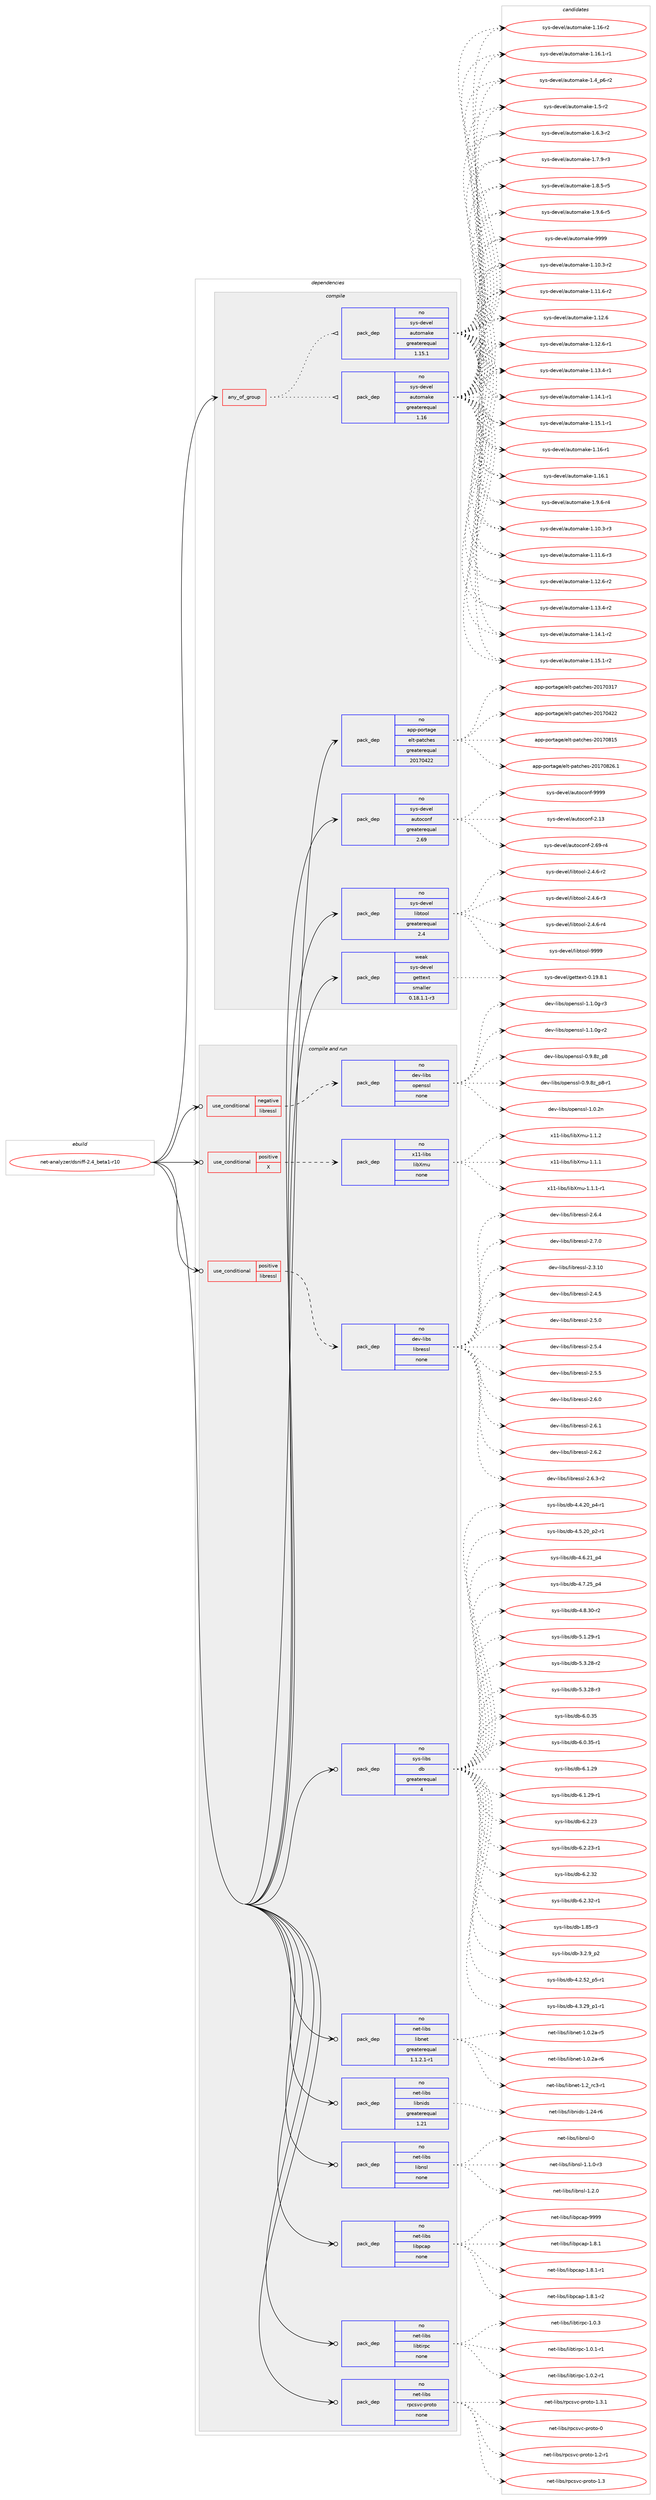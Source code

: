digraph prolog {

# *************
# Graph options
# *************

newrank=true;
concentrate=true;
compound=true;
graph [rankdir=LR,fontname=Helvetica,fontsize=10,ranksep=1.5];#, ranksep=2.5, nodesep=0.2];
edge  [arrowhead=vee];
node  [fontname=Helvetica,fontsize=10];

# **********
# The ebuild
# **********

subgraph cluster_leftcol {
color=gray;
rank=same;
label=<<i>ebuild</i>>;
id [label="net-analyzer/dsniff-2.4_beta1-r10", color=red, width=4, href="../net-analyzer/dsniff-2.4_beta1-r10.svg"];
}

# ****************
# The dependencies
# ****************

subgraph cluster_midcol {
color=gray;
label=<<i>dependencies</i>>;
subgraph cluster_compile {
fillcolor="#eeeeee";
style=filled;
label=<<i>compile</i>>;
subgraph any1 {
dependency5 [label=<<TABLE BORDER="0" CELLBORDER="1" CELLSPACING="0" CELLPADDING="4"><TR><TD CELLPADDING="10">any_of_group</TD></TR></TABLE>>, shape=none, color=red];subgraph pack4 {
dependency6 [label=<<TABLE BORDER="0" CELLBORDER="1" CELLSPACING="0" CELLPADDING="4" WIDTH="220"><TR><TD ROWSPAN="6" CELLPADDING="30">pack_dep</TD></TR><TR><TD WIDTH="110">no</TD></TR><TR><TD>sys-devel</TD></TR><TR><TD>automake</TD></TR><TR><TD>greaterequal</TD></TR><TR><TD>1.16</TD></TR></TABLE>>, shape=none, color=blue];
}
dependency5:e -> dependency6:w [weight=20,style="dotted",arrowhead="oinv"];
subgraph pack5 {
dependency7 [label=<<TABLE BORDER="0" CELLBORDER="1" CELLSPACING="0" CELLPADDING="4" WIDTH="220"><TR><TD ROWSPAN="6" CELLPADDING="30">pack_dep</TD></TR><TR><TD WIDTH="110">no</TD></TR><TR><TD>sys-devel</TD></TR><TR><TD>automake</TD></TR><TR><TD>greaterequal</TD></TR><TR><TD>1.15.1</TD></TR></TABLE>>, shape=none, color=blue];
}
dependency5:e -> dependency7:w [weight=20,style="dotted",arrowhead="oinv"];
}
id:e -> dependency5:w [weight=20,style="solid",arrowhead="vee"];
subgraph pack6 {
dependency8 [label=<<TABLE BORDER="0" CELLBORDER="1" CELLSPACING="0" CELLPADDING="4" WIDTH="220"><TR><TD ROWSPAN="6" CELLPADDING="30">pack_dep</TD></TR><TR><TD WIDTH="110">no</TD></TR><TR><TD>app-portage</TD></TR><TR><TD>elt-patches</TD></TR><TR><TD>greaterequal</TD></TR><TR><TD>20170422</TD></TR></TABLE>>, shape=none, color=blue];
}
id:e -> dependency8:w [weight=20,style="solid",arrowhead="vee"];
subgraph pack7 {
dependency9 [label=<<TABLE BORDER="0" CELLBORDER="1" CELLSPACING="0" CELLPADDING="4" WIDTH="220"><TR><TD ROWSPAN="6" CELLPADDING="30">pack_dep</TD></TR><TR><TD WIDTH="110">no</TD></TR><TR><TD>sys-devel</TD></TR><TR><TD>autoconf</TD></TR><TR><TD>greaterequal</TD></TR><TR><TD>2.69</TD></TR></TABLE>>, shape=none, color=blue];
}
id:e -> dependency9:w [weight=20,style="solid",arrowhead="vee"];
subgraph pack8 {
dependency10 [label=<<TABLE BORDER="0" CELLBORDER="1" CELLSPACING="0" CELLPADDING="4" WIDTH="220"><TR><TD ROWSPAN="6" CELLPADDING="30">pack_dep</TD></TR><TR><TD WIDTH="110">no</TD></TR><TR><TD>sys-devel</TD></TR><TR><TD>libtool</TD></TR><TR><TD>greaterequal</TD></TR><TR><TD>2.4</TD></TR></TABLE>>, shape=none, color=blue];
}
id:e -> dependency10:w [weight=20,style="solid",arrowhead="vee"];
subgraph pack9 {
dependency11 [label=<<TABLE BORDER="0" CELLBORDER="1" CELLSPACING="0" CELLPADDING="4" WIDTH="220"><TR><TD ROWSPAN="6" CELLPADDING="30">pack_dep</TD></TR><TR><TD WIDTH="110">weak</TD></TR><TR><TD>sys-devel</TD></TR><TR><TD>gettext</TD></TR><TR><TD>smaller</TD></TR><TR><TD>0.18.1.1-r3</TD></TR></TABLE>>, shape=none, color=blue];
}
id:e -> dependency11:w [weight=20,style="solid",arrowhead="vee"];
}
subgraph cluster_compileandrun {
fillcolor="#eeeeee";
style=filled;
label=<<i>compile and run</i>>;
subgraph cond2 {
dependency12 [label=<<TABLE BORDER="0" CELLBORDER="1" CELLSPACING="0" CELLPADDING="4"><TR><TD ROWSPAN="3" CELLPADDING="10">use_conditional</TD></TR><TR><TD>negative</TD></TR><TR><TD>libressl</TD></TR></TABLE>>, shape=none, color=red];
subgraph pack10 {
dependency13 [label=<<TABLE BORDER="0" CELLBORDER="1" CELLSPACING="0" CELLPADDING="4" WIDTH="220"><TR><TD ROWSPAN="6" CELLPADDING="30">pack_dep</TD></TR><TR><TD WIDTH="110">no</TD></TR><TR><TD>dev-libs</TD></TR><TR><TD>openssl</TD></TR><TR><TD>none</TD></TR><TR><TD></TD></TR></TABLE>>, shape=none, color=blue];
}
dependency12:e -> dependency13:w [weight=20,style="dashed",arrowhead="vee"];
}
id:e -> dependency12:w [weight=20,style="solid",arrowhead="odotvee"];
subgraph cond3 {
dependency14 [label=<<TABLE BORDER="0" CELLBORDER="1" CELLSPACING="0" CELLPADDING="4"><TR><TD ROWSPAN="3" CELLPADDING="10">use_conditional</TD></TR><TR><TD>positive</TD></TR><TR><TD>X</TD></TR></TABLE>>, shape=none, color=red];
subgraph pack11 {
dependency15 [label=<<TABLE BORDER="0" CELLBORDER="1" CELLSPACING="0" CELLPADDING="4" WIDTH="220"><TR><TD ROWSPAN="6" CELLPADDING="30">pack_dep</TD></TR><TR><TD WIDTH="110">no</TD></TR><TR><TD>x11-libs</TD></TR><TR><TD>libXmu</TD></TR><TR><TD>none</TD></TR><TR><TD></TD></TR></TABLE>>, shape=none, color=blue];
}
dependency14:e -> dependency15:w [weight=20,style="dashed",arrowhead="vee"];
}
id:e -> dependency14:w [weight=20,style="solid",arrowhead="odotvee"];
subgraph cond4 {
dependency16 [label=<<TABLE BORDER="0" CELLBORDER="1" CELLSPACING="0" CELLPADDING="4"><TR><TD ROWSPAN="3" CELLPADDING="10">use_conditional</TD></TR><TR><TD>positive</TD></TR><TR><TD>libressl</TD></TR></TABLE>>, shape=none, color=red];
subgraph pack12 {
dependency17 [label=<<TABLE BORDER="0" CELLBORDER="1" CELLSPACING="0" CELLPADDING="4" WIDTH="220"><TR><TD ROWSPAN="6" CELLPADDING="30">pack_dep</TD></TR><TR><TD WIDTH="110">no</TD></TR><TR><TD>dev-libs</TD></TR><TR><TD>libressl</TD></TR><TR><TD>none</TD></TR><TR><TD></TD></TR></TABLE>>, shape=none, color=blue];
}
dependency16:e -> dependency17:w [weight=20,style="dashed",arrowhead="vee"];
}
id:e -> dependency16:w [weight=20,style="solid",arrowhead="odotvee"];
subgraph pack13 {
dependency18 [label=<<TABLE BORDER="0" CELLBORDER="1" CELLSPACING="0" CELLPADDING="4" WIDTH="220"><TR><TD ROWSPAN="6" CELLPADDING="30">pack_dep</TD></TR><TR><TD WIDTH="110">no</TD></TR><TR><TD>net-libs</TD></TR><TR><TD>libnet</TD></TR><TR><TD>greaterequal</TD></TR><TR><TD>1.1.2.1-r1</TD></TR></TABLE>>, shape=none, color=blue];
}
id:e -> dependency18:w [weight=20,style="solid",arrowhead="odotvee"];
subgraph pack14 {
dependency19 [label=<<TABLE BORDER="0" CELLBORDER="1" CELLSPACING="0" CELLPADDING="4" WIDTH="220"><TR><TD ROWSPAN="6" CELLPADDING="30">pack_dep</TD></TR><TR><TD WIDTH="110">no</TD></TR><TR><TD>net-libs</TD></TR><TR><TD>libnids</TD></TR><TR><TD>greaterequal</TD></TR><TR><TD>1.21</TD></TR></TABLE>>, shape=none, color=blue];
}
id:e -> dependency19:w [weight=20,style="solid",arrowhead="odotvee"];
subgraph pack15 {
dependency20 [label=<<TABLE BORDER="0" CELLBORDER="1" CELLSPACING="0" CELLPADDING="4" WIDTH="220"><TR><TD ROWSPAN="6" CELLPADDING="30">pack_dep</TD></TR><TR><TD WIDTH="110">no</TD></TR><TR><TD>net-libs</TD></TR><TR><TD>libnsl</TD></TR><TR><TD>none</TD></TR><TR><TD></TD></TR></TABLE>>, shape=none, color=blue];
}
id:e -> dependency20:w [weight=20,style="solid",arrowhead="odotvee"];
subgraph pack16 {
dependency21 [label=<<TABLE BORDER="0" CELLBORDER="1" CELLSPACING="0" CELLPADDING="4" WIDTH="220"><TR><TD ROWSPAN="6" CELLPADDING="30">pack_dep</TD></TR><TR><TD WIDTH="110">no</TD></TR><TR><TD>net-libs</TD></TR><TR><TD>libpcap</TD></TR><TR><TD>none</TD></TR><TR><TD></TD></TR></TABLE>>, shape=none, color=blue];
}
id:e -> dependency21:w [weight=20,style="solid",arrowhead="odotvee"];
subgraph pack17 {
dependency22 [label=<<TABLE BORDER="0" CELLBORDER="1" CELLSPACING="0" CELLPADDING="4" WIDTH="220"><TR><TD ROWSPAN="6" CELLPADDING="30">pack_dep</TD></TR><TR><TD WIDTH="110">no</TD></TR><TR><TD>net-libs</TD></TR><TR><TD>libtirpc</TD></TR><TR><TD>none</TD></TR><TR><TD></TD></TR></TABLE>>, shape=none, color=blue];
}
id:e -> dependency22:w [weight=20,style="solid",arrowhead="odotvee"];
subgraph pack18 {
dependency23 [label=<<TABLE BORDER="0" CELLBORDER="1" CELLSPACING="0" CELLPADDING="4" WIDTH="220"><TR><TD ROWSPAN="6" CELLPADDING="30">pack_dep</TD></TR><TR><TD WIDTH="110">no</TD></TR><TR><TD>net-libs</TD></TR><TR><TD>rpcsvc-proto</TD></TR><TR><TD>none</TD></TR><TR><TD></TD></TR></TABLE>>, shape=none, color=blue];
}
id:e -> dependency23:w [weight=20,style="solid",arrowhead="odotvee"];
subgraph pack19 {
dependency24 [label=<<TABLE BORDER="0" CELLBORDER="1" CELLSPACING="0" CELLPADDING="4" WIDTH="220"><TR><TD ROWSPAN="6" CELLPADDING="30">pack_dep</TD></TR><TR><TD WIDTH="110">no</TD></TR><TR><TD>sys-libs</TD></TR><TR><TD>db</TD></TR><TR><TD>greaterequal</TD></TR><TR><TD>4</TD></TR></TABLE>>, shape=none, color=blue];
}
id:e -> dependency24:w [weight=20,style="solid",arrowhead="odotvee"];
}
subgraph cluster_run {
fillcolor="#eeeeee";
style=filled;
label=<<i>run</i>>;
}
}

# **************
# The candidates
# **************

subgraph cluster_choices {
rank=same;
color=gray;
label=<<i>candidates</i>>;

subgraph choice4 {
color=black;
nodesep=1;
choice11512111545100101118101108479711711611110997107101454946494846514511450 [label="sys-devel/automake-1.10.3-r2", color=red, width=4,href="../sys-devel/automake-1.10.3-r2.svg"];
choice11512111545100101118101108479711711611110997107101454946494946544511450 [label="sys-devel/automake-1.11.6-r2", color=red, width=4,href="../sys-devel/automake-1.11.6-r2.svg"];
choice1151211154510010111810110847971171161111099710710145494649504654 [label="sys-devel/automake-1.12.6", color=red, width=4,href="../sys-devel/automake-1.12.6.svg"];
choice11512111545100101118101108479711711611110997107101454946495046544511449 [label="sys-devel/automake-1.12.6-r1", color=red, width=4,href="../sys-devel/automake-1.12.6-r1.svg"];
choice11512111545100101118101108479711711611110997107101454946495146524511449 [label="sys-devel/automake-1.13.4-r1", color=red, width=4,href="../sys-devel/automake-1.13.4-r1.svg"];
choice11512111545100101118101108479711711611110997107101454946495246494511449 [label="sys-devel/automake-1.14.1-r1", color=red, width=4,href="../sys-devel/automake-1.14.1-r1.svg"];
choice11512111545100101118101108479711711611110997107101454946495346494511449 [label="sys-devel/automake-1.15.1-r1", color=red, width=4,href="../sys-devel/automake-1.15.1-r1.svg"];
choice1151211154510010111810110847971171161111099710710145494649544511449 [label="sys-devel/automake-1.16-r1", color=red, width=4,href="../sys-devel/automake-1.16-r1.svg"];
choice1151211154510010111810110847971171161111099710710145494649544649 [label="sys-devel/automake-1.16.1", color=red, width=4,href="../sys-devel/automake-1.16.1.svg"];
choice115121115451001011181011084797117116111109971071014549465746544511452 [label="sys-devel/automake-1.9.6-r4", color=red, width=4,href="../sys-devel/automake-1.9.6-r4.svg"];
choice11512111545100101118101108479711711611110997107101454946494846514511451 [label="sys-devel/automake-1.10.3-r3", color=red, width=4,href="../sys-devel/automake-1.10.3-r3.svg"];
choice11512111545100101118101108479711711611110997107101454946494946544511451 [label="sys-devel/automake-1.11.6-r3", color=red, width=4,href="../sys-devel/automake-1.11.6-r3.svg"];
choice11512111545100101118101108479711711611110997107101454946495046544511450 [label="sys-devel/automake-1.12.6-r2", color=red, width=4,href="../sys-devel/automake-1.12.6-r2.svg"];
choice11512111545100101118101108479711711611110997107101454946495146524511450 [label="sys-devel/automake-1.13.4-r2", color=red, width=4,href="../sys-devel/automake-1.13.4-r2.svg"];
choice11512111545100101118101108479711711611110997107101454946495246494511450 [label="sys-devel/automake-1.14.1-r2", color=red, width=4,href="../sys-devel/automake-1.14.1-r2.svg"];
choice11512111545100101118101108479711711611110997107101454946495346494511450 [label="sys-devel/automake-1.15.1-r2", color=red, width=4,href="../sys-devel/automake-1.15.1-r2.svg"];
choice1151211154510010111810110847971171161111099710710145494649544511450 [label="sys-devel/automake-1.16-r2", color=red, width=4,href="../sys-devel/automake-1.16-r2.svg"];
choice11512111545100101118101108479711711611110997107101454946495446494511449 [label="sys-devel/automake-1.16.1-r1", color=red, width=4,href="../sys-devel/automake-1.16.1-r1.svg"];
choice115121115451001011181011084797117116111109971071014549465295112544511450 [label="sys-devel/automake-1.4_p6-r2", color=red, width=4,href="../sys-devel/automake-1.4_p6-r2.svg"];
choice11512111545100101118101108479711711611110997107101454946534511450 [label="sys-devel/automake-1.5-r2", color=red, width=4,href="../sys-devel/automake-1.5-r2.svg"];
choice115121115451001011181011084797117116111109971071014549465446514511450 [label="sys-devel/automake-1.6.3-r2", color=red, width=4,href="../sys-devel/automake-1.6.3-r2.svg"];
choice115121115451001011181011084797117116111109971071014549465546574511451 [label="sys-devel/automake-1.7.9-r3", color=red, width=4,href="../sys-devel/automake-1.7.9-r3.svg"];
choice115121115451001011181011084797117116111109971071014549465646534511453 [label="sys-devel/automake-1.8.5-r5", color=red, width=4,href="../sys-devel/automake-1.8.5-r5.svg"];
choice115121115451001011181011084797117116111109971071014549465746544511453 [label="sys-devel/automake-1.9.6-r5", color=red, width=4,href="../sys-devel/automake-1.9.6-r5.svg"];
choice115121115451001011181011084797117116111109971071014557575757 [label="sys-devel/automake-9999", color=red, width=4,href="../sys-devel/automake-9999.svg"];
dependency6:e -> choice11512111545100101118101108479711711611110997107101454946494846514511450:w [style=dotted,weight="100"];
dependency6:e -> choice11512111545100101118101108479711711611110997107101454946494946544511450:w [style=dotted,weight="100"];
dependency6:e -> choice1151211154510010111810110847971171161111099710710145494649504654:w [style=dotted,weight="100"];
dependency6:e -> choice11512111545100101118101108479711711611110997107101454946495046544511449:w [style=dotted,weight="100"];
dependency6:e -> choice11512111545100101118101108479711711611110997107101454946495146524511449:w [style=dotted,weight="100"];
dependency6:e -> choice11512111545100101118101108479711711611110997107101454946495246494511449:w [style=dotted,weight="100"];
dependency6:e -> choice11512111545100101118101108479711711611110997107101454946495346494511449:w [style=dotted,weight="100"];
dependency6:e -> choice1151211154510010111810110847971171161111099710710145494649544511449:w [style=dotted,weight="100"];
dependency6:e -> choice1151211154510010111810110847971171161111099710710145494649544649:w [style=dotted,weight="100"];
dependency6:e -> choice115121115451001011181011084797117116111109971071014549465746544511452:w [style=dotted,weight="100"];
dependency6:e -> choice11512111545100101118101108479711711611110997107101454946494846514511451:w [style=dotted,weight="100"];
dependency6:e -> choice11512111545100101118101108479711711611110997107101454946494946544511451:w [style=dotted,weight="100"];
dependency6:e -> choice11512111545100101118101108479711711611110997107101454946495046544511450:w [style=dotted,weight="100"];
dependency6:e -> choice11512111545100101118101108479711711611110997107101454946495146524511450:w [style=dotted,weight="100"];
dependency6:e -> choice11512111545100101118101108479711711611110997107101454946495246494511450:w [style=dotted,weight="100"];
dependency6:e -> choice11512111545100101118101108479711711611110997107101454946495346494511450:w [style=dotted,weight="100"];
dependency6:e -> choice1151211154510010111810110847971171161111099710710145494649544511450:w [style=dotted,weight="100"];
dependency6:e -> choice11512111545100101118101108479711711611110997107101454946495446494511449:w [style=dotted,weight="100"];
dependency6:e -> choice115121115451001011181011084797117116111109971071014549465295112544511450:w [style=dotted,weight="100"];
dependency6:e -> choice11512111545100101118101108479711711611110997107101454946534511450:w [style=dotted,weight="100"];
dependency6:e -> choice115121115451001011181011084797117116111109971071014549465446514511450:w [style=dotted,weight="100"];
dependency6:e -> choice115121115451001011181011084797117116111109971071014549465546574511451:w [style=dotted,weight="100"];
dependency6:e -> choice115121115451001011181011084797117116111109971071014549465646534511453:w [style=dotted,weight="100"];
dependency6:e -> choice115121115451001011181011084797117116111109971071014549465746544511453:w [style=dotted,weight="100"];
dependency6:e -> choice115121115451001011181011084797117116111109971071014557575757:w [style=dotted,weight="100"];
}
subgraph choice5 {
color=black;
nodesep=1;
choice11512111545100101118101108479711711611110997107101454946494846514511450 [label="sys-devel/automake-1.10.3-r2", color=red, width=4,href="../sys-devel/automake-1.10.3-r2.svg"];
choice11512111545100101118101108479711711611110997107101454946494946544511450 [label="sys-devel/automake-1.11.6-r2", color=red, width=4,href="../sys-devel/automake-1.11.6-r2.svg"];
choice1151211154510010111810110847971171161111099710710145494649504654 [label="sys-devel/automake-1.12.6", color=red, width=4,href="../sys-devel/automake-1.12.6.svg"];
choice11512111545100101118101108479711711611110997107101454946495046544511449 [label="sys-devel/automake-1.12.6-r1", color=red, width=4,href="../sys-devel/automake-1.12.6-r1.svg"];
choice11512111545100101118101108479711711611110997107101454946495146524511449 [label="sys-devel/automake-1.13.4-r1", color=red, width=4,href="../sys-devel/automake-1.13.4-r1.svg"];
choice11512111545100101118101108479711711611110997107101454946495246494511449 [label="sys-devel/automake-1.14.1-r1", color=red, width=4,href="../sys-devel/automake-1.14.1-r1.svg"];
choice11512111545100101118101108479711711611110997107101454946495346494511449 [label="sys-devel/automake-1.15.1-r1", color=red, width=4,href="../sys-devel/automake-1.15.1-r1.svg"];
choice1151211154510010111810110847971171161111099710710145494649544511449 [label="sys-devel/automake-1.16-r1", color=red, width=4,href="../sys-devel/automake-1.16-r1.svg"];
choice1151211154510010111810110847971171161111099710710145494649544649 [label="sys-devel/automake-1.16.1", color=red, width=4,href="../sys-devel/automake-1.16.1.svg"];
choice115121115451001011181011084797117116111109971071014549465746544511452 [label="sys-devel/automake-1.9.6-r4", color=red, width=4,href="../sys-devel/automake-1.9.6-r4.svg"];
choice11512111545100101118101108479711711611110997107101454946494846514511451 [label="sys-devel/automake-1.10.3-r3", color=red, width=4,href="../sys-devel/automake-1.10.3-r3.svg"];
choice11512111545100101118101108479711711611110997107101454946494946544511451 [label="sys-devel/automake-1.11.6-r3", color=red, width=4,href="../sys-devel/automake-1.11.6-r3.svg"];
choice11512111545100101118101108479711711611110997107101454946495046544511450 [label="sys-devel/automake-1.12.6-r2", color=red, width=4,href="../sys-devel/automake-1.12.6-r2.svg"];
choice11512111545100101118101108479711711611110997107101454946495146524511450 [label="sys-devel/automake-1.13.4-r2", color=red, width=4,href="../sys-devel/automake-1.13.4-r2.svg"];
choice11512111545100101118101108479711711611110997107101454946495246494511450 [label="sys-devel/automake-1.14.1-r2", color=red, width=4,href="../sys-devel/automake-1.14.1-r2.svg"];
choice11512111545100101118101108479711711611110997107101454946495346494511450 [label="sys-devel/automake-1.15.1-r2", color=red, width=4,href="../sys-devel/automake-1.15.1-r2.svg"];
choice1151211154510010111810110847971171161111099710710145494649544511450 [label="sys-devel/automake-1.16-r2", color=red, width=4,href="../sys-devel/automake-1.16-r2.svg"];
choice11512111545100101118101108479711711611110997107101454946495446494511449 [label="sys-devel/automake-1.16.1-r1", color=red, width=4,href="../sys-devel/automake-1.16.1-r1.svg"];
choice115121115451001011181011084797117116111109971071014549465295112544511450 [label="sys-devel/automake-1.4_p6-r2", color=red, width=4,href="../sys-devel/automake-1.4_p6-r2.svg"];
choice11512111545100101118101108479711711611110997107101454946534511450 [label="sys-devel/automake-1.5-r2", color=red, width=4,href="../sys-devel/automake-1.5-r2.svg"];
choice115121115451001011181011084797117116111109971071014549465446514511450 [label="sys-devel/automake-1.6.3-r2", color=red, width=4,href="../sys-devel/automake-1.6.3-r2.svg"];
choice115121115451001011181011084797117116111109971071014549465546574511451 [label="sys-devel/automake-1.7.9-r3", color=red, width=4,href="../sys-devel/automake-1.7.9-r3.svg"];
choice115121115451001011181011084797117116111109971071014549465646534511453 [label="sys-devel/automake-1.8.5-r5", color=red, width=4,href="../sys-devel/automake-1.8.5-r5.svg"];
choice115121115451001011181011084797117116111109971071014549465746544511453 [label="sys-devel/automake-1.9.6-r5", color=red, width=4,href="../sys-devel/automake-1.9.6-r5.svg"];
choice115121115451001011181011084797117116111109971071014557575757 [label="sys-devel/automake-9999", color=red, width=4,href="../sys-devel/automake-9999.svg"];
dependency7:e -> choice11512111545100101118101108479711711611110997107101454946494846514511450:w [style=dotted,weight="100"];
dependency7:e -> choice11512111545100101118101108479711711611110997107101454946494946544511450:w [style=dotted,weight="100"];
dependency7:e -> choice1151211154510010111810110847971171161111099710710145494649504654:w [style=dotted,weight="100"];
dependency7:e -> choice11512111545100101118101108479711711611110997107101454946495046544511449:w [style=dotted,weight="100"];
dependency7:e -> choice11512111545100101118101108479711711611110997107101454946495146524511449:w [style=dotted,weight="100"];
dependency7:e -> choice11512111545100101118101108479711711611110997107101454946495246494511449:w [style=dotted,weight="100"];
dependency7:e -> choice11512111545100101118101108479711711611110997107101454946495346494511449:w [style=dotted,weight="100"];
dependency7:e -> choice1151211154510010111810110847971171161111099710710145494649544511449:w [style=dotted,weight="100"];
dependency7:e -> choice1151211154510010111810110847971171161111099710710145494649544649:w [style=dotted,weight="100"];
dependency7:e -> choice115121115451001011181011084797117116111109971071014549465746544511452:w [style=dotted,weight="100"];
dependency7:e -> choice11512111545100101118101108479711711611110997107101454946494846514511451:w [style=dotted,weight="100"];
dependency7:e -> choice11512111545100101118101108479711711611110997107101454946494946544511451:w [style=dotted,weight="100"];
dependency7:e -> choice11512111545100101118101108479711711611110997107101454946495046544511450:w [style=dotted,weight="100"];
dependency7:e -> choice11512111545100101118101108479711711611110997107101454946495146524511450:w [style=dotted,weight="100"];
dependency7:e -> choice11512111545100101118101108479711711611110997107101454946495246494511450:w [style=dotted,weight="100"];
dependency7:e -> choice11512111545100101118101108479711711611110997107101454946495346494511450:w [style=dotted,weight="100"];
dependency7:e -> choice1151211154510010111810110847971171161111099710710145494649544511450:w [style=dotted,weight="100"];
dependency7:e -> choice11512111545100101118101108479711711611110997107101454946495446494511449:w [style=dotted,weight="100"];
dependency7:e -> choice115121115451001011181011084797117116111109971071014549465295112544511450:w [style=dotted,weight="100"];
dependency7:e -> choice11512111545100101118101108479711711611110997107101454946534511450:w [style=dotted,weight="100"];
dependency7:e -> choice115121115451001011181011084797117116111109971071014549465446514511450:w [style=dotted,weight="100"];
dependency7:e -> choice115121115451001011181011084797117116111109971071014549465546574511451:w [style=dotted,weight="100"];
dependency7:e -> choice115121115451001011181011084797117116111109971071014549465646534511453:w [style=dotted,weight="100"];
dependency7:e -> choice115121115451001011181011084797117116111109971071014549465746544511453:w [style=dotted,weight="100"];
dependency7:e -> choice115121115451001011181011084797117116111109971071014557575757:w [style=dotted,weight="100"];
}
subgraph choice6 {
color=black;
nodesep=1;
choice97112112451121111141169710310147101108116451129711699104101115455048495548514955 [label="app-portage/elt-patches-20170317", color=red, width=4,href="../app-portage/elt-patches-20170317.svg"];
choice97112112451121111141169710310147101108116451129711699104101115455048495548525050 [label="app-portage/elt-patches-20170422", color=red, width=4,href="../app-portage/elt-patches-20170422.svg"];
choice97112112451121111141169710310147101108116451129711699104101115455048495548564953 [label="app-portage/elt-patches-20170815", color=red, width=4,href="../app-portage/elt-patches-20170815.svg"];
choice971121124511211111411697103101471011081164511297116991041011154550484955485650544649 [label="app-portage/elt-patches-20170826.1", color=red, width=4,href="../app-portage/elt-patches-20170826.1.svg"];
dependency8:e -> choice97112112451121111141169710310147101108116451129711699104101115455048495548514955:w [style=dotted,weight="100"];
dependency8:e -> choice97112112451121111141169710310147101108116451129711699104101115455048495548525050:w [style=dotted,weight="100"];
dependency8:e -> choice97112112451121111141169710310147101108116451129711699104101115455048495548564953:w [style=dotted,weight="100"];
dependency8:e -> choice971121124511211111411697103101471011081164511297116991041011154550484955485650544649:w [style=dotted,weight="100"];
}
subgraph choice7 {
color=black;
nodesep=1;
choice115121115451001011181011084797117116111991111101024550464951 [label="sys-devel/autoconf-2.13", color=red, width=4,href="../sys-devel/autoconf-2.13.svg"];
choice1151211154510010111810110847971171161119911111010245504654574511452 [label="sys-devel/autoconf-2.69-r4", color=red, width=4,href="../sys-devel/autoconf-2.69-r4.svg"];
choice115121115451001011181011084797117116111991111101024557575757 [label="sys-devel/autoconf-9999", color=red, width=4,href="../sys-devel/autoconf-9999.svg"];
dependency9:e -> choice115121115451001011181011084797117116111991111101024550464951:w [style=dotted,weight="100"];
dependency9:e -> choice1151211154510010111810110847971171161119911111010245504654574511452:w [style=dotted,weight="100"];
dependency9:e -> choice115121115451001011181011084797117116111991111101024557575757:w [style=dotted,weight="100"];
}
subgraph choice8 {
color=black;
nodesep=1;
choice1151211154510010111810110847108105981161111111084550465246544511450 [label="sys-devel/libtool-2.4.6-r2", color=red, width=4,href="../sys-devel/libtool-2.4.6-r2.svg"];
choice1151211154510010111810110847108105981161111111084550465246544511451 [label="sys-devel/libtool-2.4.6-r3", color=red, width=4,href="../sys-devel/libtool-2.4.6-r3.svg"];
choice1151211154510010111810110847108105981161111111084550465246544511452 [label="sys-devel/libtool-2.4.6-r4", color=red, width=4,href="../sys-devel/libtool-2.4.6-r4.svg"];
choice1151211154510010111810110847108105981161111111084557575757 [label="sys-devel/libtool-9999", color=red, width=4,href="../sys-devel/libtool-9999.svg"];
dependency10:e -> choice1151211154510010111810110847108105981161111111084550465246544511450:w [style=dotted,weight="100"];
dependency10:e -> choice1151211154510010111810110847108105981161111111084550465246544511451:w [style=dotted,weight="100"];
dependency10:e -> choice1151211154510010111810110847108105981161111111084550465246544511452:w [style=dotted,weight="100"];
dependency10:e -> choice1151211154510010111810110847108105981161111111084557575757:w [style=dotted,weight="100"];
}
subgraph choice9 {
color=black;
nodesep=1;
choice1151211154510010111810110847103101116116101120116454846495746564649 [label="sys-devel/gettext-0.19.8.1", color=red, width=4,href="../sys-devel/gettext-0.19.8.1.svg"];
dependency11:e -> choice1151211154510010111810110847103101116116101120116454846495746564649:w [style=dotted,weight="100"];
}
subgraph choice10 {
color=black;
nodesep=1;
choice1001011184510810598115471111121011101151151084549464946481034511450 [label="dev-libs/openssl-1.1.0g-r2", color=red, width=4,href="../dev-libs/openssl-1.1.0g-r2.svg"];
choice1001011184510810598115471111121011101151151084548465746561229511256 [label="dev-libs/openssl-0.9.8z_p8", color=red, width=4,href="../dev-libs/openssl-0.9.8z_p8.svg"];
choice10010111845108105981154711111210111011511510845484657465612295112564511449 [label="dev-libs/openssl-0.9.8z_p8-r1", color=red, width=4,href="../dev-libs/openssl-0.9.8z_p8-r1.svg"];
choice100101118451081059811547111112101110115115108454946484650110 [label="dev-libs/openssl-1.0.2n", color=red, width=4,href="../dev-libs/openssl-1.0.2n.svg"];
choice1001011184510810598115471111121011101151151084549464946481034511451 [label="dev-libs/openssl-1.1.0g-r3", color=red, width=4,href="../dev-libs/openssl-1.1.0g-r3.svg"];
dependency13:e -> choice1001011184510810598115471111121011101151151084549464946481034511450:w [style=dotted,weight="100"];
dependency13:e -> choice1001011184510810598115471111121011101151151084548465746561229511256:w [style=dotted,weight="100"];
dependency13:e -> choice10010111845108105981154711111210111011511510845484657465612295112564511449:w [style=dotted,weight="100"];
dependency13:e -> choice100101118451081059811547111112101110115115108454946484650110:w [style=dotted,weight="100"];
dependency13:e -> choice1001011184510810598115471111121011101151151084549464946481034511451:w [style=dotted,weight="100"];
}
subgraph choice11 {
color=black;
nodesep=1;
choice12049494510810598115471081059888109117454946494649 [label="x11-libs/libXmu-1.1.1", color=red, width=4,href="../x11-libs/libXmu-1.1.1.svg"];
choice120494945108105981154710810598881091174549464946494511449 [label="x11-libs/libXmu-1.1.1-r1", color=red, width=4,href="../x11-libs/libXmu-1.1.1-r1.svg"];
choice12049494510810598115471081059888109117454946494650 [label="x11-libs/libXmu-1.1.2", color=red, width=4,href="../x11-libs/libXmu-1.1.2.svg"];
dependency15:e -> choice12049494510810598115471081059888109117454946494649:w [style=dotted,weight="100"];
dependency15:e -> choice120494945108105981154710810598881091174549464946494511449:w [style=dotted,weight="100"];
dependency15:e -> choice12049494510810598115471081059888109117454946494650:w [style=dotted,weight="100"];
}
subgraph choice12 {
color=black;
nodesep=1;
choice1001011184510810598115471081059811410111511510845504651464948 [label="dev-libs/libressl-2.3.10", color=red, width=4,href="../dev-libs/libressl-2.3.10.svg"];
choice10010111845108105981154710810598114101115115108455046524653 [label="dev-libs/libressl-2.4.5", color=red, width=4,href="../dev-libs/libressl-2.4.5.svg"];
choice10010111845108105981154710810598114101115115108455046534648 [label="dev-libs/libressl-2.5.0", color=red, width=4,href="../dev-libs/libressl-2.5.0.svg"];
choice10010111845108105981154710810598114101115115108455046534652 [label="dev-libs/libressl-2.5.4", color=red, width=4,href="../dev-libs/libressl-2.5.4.svg"];
choice10010111845108105981154710810598114101115115108455046534653 [label="dev-libs/libressl-2.5.5", color=red, width=4,href="../dev-libs/libressl-2.5.5.svg"];
choice10010111845108105981154710810598114101115115108455046544648 [label="dev-libs/libressl-2.6.0", color=red, width=4,href="../dev-libs/libressl-2.6.0.svg"];
choice10010111845108105981154710810598114101115115108455046544649 [label="dev-libs/libressl-2.6.1", color=red, width=4,href="../dev-libs/libressl-2.6.1.svg"];
choice10010111845108105981154710810598114101115115108455046544650 [label="dev-libs/libressl-2.6.2", color=red, width=4,href="../dev-libs/libressl-2.6.2.svg"];
choice100101118451081059811547108105981141011151151084550465446514511450 [label="dev-libs/libressl-2.6.3-r2", color=red, width=4,href="../dev-libs/libressl-2.6.3-r2.svg"];
choice10010111845108105981154710810598114101115115108455046544652 [label="dev-libs/libressl-2.6.4", color=red, width=4,href="../dev-libs/libressl-2.6.4.svg"];
choice10010111845108105981154710810598114101115115108455046554648 [label="dev-libs/libressl-2.7.0", color=red, width=4,href="../dev-libs/libressl-2.7.0.svg"];
dependency17:e -> choice1001011184510810598115471081059811410111511510845504651464948:w [style=dotted,weight="100"];
dependency17:e -> choice10010111845108105981154710810598114101115115108455046524653:w [style=dotted,weight="100"];
dependency17:e -> choice10010111845108105981154710810598114101115115108455046534648:w [style=dotted,weight="100"];
dependency17:e -> choice10010111845108105981154710810598114101115115108455046534652:w [style=dotted,weight="100"];
dependency17:e -> choice10010111845108105981154710810598114101115115108455046534653:w [style=dotted,weight="100"];
dependency17:e -> choice10010111845108105981154710810598114101115115108455046544648:w [style=dotted,weight="100"];
dependency17:e -> choice10010111845108105981154710810598114101115115108455046544649:w [style=dotted,weight="100"];
dependency17:e -> choice10010111845108105981154710810598114101115115108455046544650:w [style=dotted,weight="100"];
dependency17:e -> choice100101118451081059811547108105981141011151151084550465446514511450:w [style=dotted,weight="100"];
dependency17:e -> choice10010111845108105981154710810598114101115115108455046544652:w [style=dotted,weight="100"];
dependency17:e -> choice10010111845108105981154710810598114101115115108455046554648:w [style=dotted,weight="100"];
}
subgraph choice13 {
color=black;
nodesep=1;
choice11010111645108105981154710810598110101116454946484650974511453 [label="net-libs/libnet-1.0.2a-r5", color=red, width=4,href="../net-libs/libnet-1.0.2a-r5.svg"];
choice11010111645108105981154710810598110101116454946484650974511454 [label="net-libs/libnet-1.0.2a-r6", color=red, width=4,href="../net-libs/libnet-1.0.2a-r6.svg"];
choice11010111645108105981154710810598110101116454946509511499514511449 [label="net-libs/libnet-1.2_rc3-r1", color=red, width=4,href="../net-libs/libnet-1.2_rc3-r1.svg"];
dependency18:e -> choice11010111645108105981154710810598110101116454946484650974511453:w [style=dotted,weight="100"];
dependency18:e -> choice11010111645108105981154710810598110101116454946484650974511454:w [style=dotted,weight="100"];
dependency18:e -> choice11010111645108105981154710810598110101116454946509511499514511449:w [style=dotted,weight="100"];
}
subgraph choice14 {
color=black;
nodesep=1;
choice1101011164510810598115471081059811010510011545494650524511454 [label="net-libs/libnids-1.24-r6", color=red, width=4,href="../net-libs/libnids-1.24-r6.svg"];
dependency19:e -> choice1101011164510810598115471081059811010510011545494650524511454:w [style=dotted,weight="100"];
}
subgraph choice15 {
color=black;
nodesep=1;
choice110101116451081059811547108105981101151084548 [label="net-libs/libnsl-0", color=red, width=4,href="../net-libs/libnsl-0.svg"];
choice110101116451081059811547108105981101151084549464946484511451 [label="net-libs/libnsl-1.1.0-r3", color=red, width=4,href="../net-libs/libnsl-1.1.0-r3.svg"];
choice11010111645108105981154710810598110115108454946504648 [label="net-libs/libnsl-1.2.0", color=red, width=4,href="../net-libs/libnsl-1.2.0.svg"];
dependency20:e -> choice110101116451081059811547108105981101151084548:w [style=dotted,weight="100"];
dependency20:e -> choice110101116451081059811547108105981101151084549464946484511451:w [style=dotted,weight="100"];
dependency20:e -> choice11010111645108105981154710810598110115108454946504648:w [style=dotted,weight="100"];
}
subgraph choice16 {
color=black;
nodesep=1;
choice110101116451081059811547108105981129997112454946564649 [label="net-libs/libpcap-1.8.1", color=red, width=4,href="../net-libs/libpcap-1.8.1.svg"];
choice1101011164510810598115471081059811299971124549465646494511449 [label="net-libs/libpcap-1.8.1-r1", color=red, width=4,href="../net-libs/libpcap-1.8.1-r1.svg"];
choice1101011164510810598115471081059811299971124549465646494511450 [label="net-libs/libpcap-1.8.1-r2", color=red, width=4,href="../net-libs/libpcap-1.8.1-r2.svg"];
choice1101011164510810598115471081059811299971124557575757 [label="net-libs/libpcap-9999", color=red, width=4,href="../net-libs/libpcap-9999.svg"];
dependency21:e -> choice110101116451081059811547108105981129997112454946564649:w [style=dotted,weight="100"];
dependency21:e -> choice1101011164510810598115471081059811299971124549465646494511449:w [style=dotted,weight="100"];
dependency21:e -> choice1101011164510810598115471081059811299971124549465646494511450:w [style=dotted,weight="100"];
dependency21:e -> choice1101011164510810598115471081059811299971124557575757:w [style=dotted,weight="100"];
}
subgraph choice17 {
color=black;
nodesep=1;
choice11010111645108105981154710810598116105114112994549464846494511449 [label="net-libs/libtirpc-1.0.1-r1", color=red, width=4,href="../net-libs/libtirpc-1.0.1-r1.svg"];
choice11010111645108105981154710810598116105114112994549464846504511449 [label="net-libs/libtirpc-1.0.2-r1", color=red, width=4,href="../net-libs/libtirpc-1.0.2-r1.svg"];
choice1101011164510810598115471081059811610511411299454946484651 [label="net-libs/libtirpc-1.0.3", color=red, width=4,href="../net-libs/libtirpc-1.0.3.svg"];
dependency22:e -> choice11010111645108105981154710810598116105114112994549464846494511449:w [style=dotted,weight="100"];
dependency22:e -> choice11010111645108105981154710810598116105114112994549464846504511449:w [style=dotted,weight="100"];
dependency22:e -> choice1101011164510810598115471081059811610511411299454946484651:w [style=dotted,weight="100"];
}
subgraph choice18 {
color=black;
nodesep=1;
choice1101011164510810598115471141129911511899451121141111161114548 [label="net-libs/rpcsvc-proto-0", color=red, width=4,href="../net-libs/rpcsvc-proto-0.svg"];
choice110101116451081059811547114112991151189945112114111116111454946504511449 [label="net-libs/rpcsvc-proto-1.2-r1", color=red, width=4,href="../net-libs/rpcsvc-proto-1.2-r1.svg"];
choice11010111645108105981154711411299115118994511211411111611145494651 [label="net-libs/rpcsvc-proto-1.3", color=red, width=4,href="../net-libs/rpcsvc-proto-1.3.svg"];
choice110101116451081059811547114112991151189945112114111116111454946514649 [label="net-libs/rpcsvc-proto-1.3.1", color=red, width=4,href="../net-libs/rpcsvc-proto-1.3.1.svg"];
dependency23:e -> choice1101011164510810598115471141129911511899451121141111161114548:w [style=dotted,weight="100"];
dependency23:e -> choice110101116451081059811547114112991151189945112114111116111454946504511449:w [style=dotted,weight="100"];
dependency23:e -> choice11010111645108105981154711411299115118994511211411111611145494651:w [style=dotted,weight="100"];
dependency23:e -> choice110101116451081059811547114112991151189945112114111116111454946514649:w [style=dotted,weight="100"];
}
subgraph choice19 {
color=black;
nodesep=1;
choice1151211154510810598115471009845494656534511451 [label="sys-libs/db-1.85-r3", color=red, width=4,href="../sys-libs/db-1.85-r3.svg"];
choice115121115451081059811547100984551465046579511250 [label="sys-libs/db-3.2.9_p2", color=red, width=4,href="../sys-libs/db-3.2.9_p2.svg"];
choice115121115451081059811547100984552465046535095112534511449 [label="sys-libs/db-4.2.52_p5-r1", color=red, width=4,href="../sys-libs/db-4.2.52_p5-r1.svg"];
choice115121115451081059811547100984552465146505795112494511449 [label="sys-libs/db-4.3.29_p1-r1", color=red, width=4,href="../sys-libs/db-4.3.29_p1-r1.svg"];
choice115121115451081059811547100984552465246504895112524511449 [label="sys-libs/db-4.4.20_p4-r1", color=red, width=4,href="../sys-libs/db-4.4.20_p4-r1.svg"];
choice115121115451081059811547100984552465346504895112504511449 [label="sys-libs/db-4.5.20_p2-r1", color=red, width=4,href="../sys-libs/db-4.5.20_p2-r1.svg"];
choice11512111545108105981154710098455246544650499511252 [label="sys-libs/db-4.6.21_p4", color=red, width=4,href="../sys-libs/db-4.6.21_p4.svg"];
choice11512111545108105981154710098455246554650539511252 [label="sys-libs/db-4.7.25_p4", color=red, width=4,href="../sys-libs/db-4.7.25_p4.svg"];
choice11512111545108105981154710098455246564651484511450 [label="sys-libs/db-4.8.30-r2", color=red, width=4,href="../sys-libs/db-4.8.30-r2.svg"];
choice11512111545108105981154710098455346494650574511449 [label="sys-libs/db-5.1.29-r1", color=red, width=4,href="../sys-libs/db-5.1.29-r1.svg"];
choice11512111545108105981154710098455346514650564511450 [label="sys-libs/db-5.3.28-r2", color=red, width=4,href="../sys-libs/db-5.3.28-r2.svg"];
choice11512111545108105981154710098455346514650564511451 [label="sys-libs/db-5.3.28-r3", color=red, width=4,href="../sys-libs/db-5.3.28-r3.svg"];
choice1151211154510810598115471009845544648465153 [label="sys-libs/db-6.0.35", color=red, width=4,href="../sys-libs/db-6.0.35.svg"];
choice11512111545108105981154710098455446484651534511449 [label="sys-libs/db-6.0.35-r1", color=red, width=4,href="../sys-libs/db-6.0.35-r1.svg"];
choice1151211154510810598115471009845544649465057 [label="sys-libs/db-6.1.29", color=red, width=4,href="../sys-libs/db-6.1.29.svg"];
choice11512111545108105981154710098455446494650574511449 [label="sys-libs/db-6.1.29-r1", color=red, width=4,href="../sys-libs/db-6.1.29-r1.svg"];
choice1151211154510810598115471009845544650465051 [label="sys-libs/db-6.2.23", color=red, width=4,href="../sys-libs/db-6.2.23.svg"];
choice11512111545108105981154710098455446504650514511449 [label="sys-libs/db-6.2.23-r1", color=red, width=4,href="../sys-libs/db-6.2.23-r1.svg"];
choice1151211154510810598115471009845544650465150 [label="sys-libs/db-6.2.32", color=red, width=4,href="../sys-libs/db-6.2.32.svg"];
choice11512111545108105981154710098455446504651504511449 [label="sys-libs/db-6.2.32-r1", color=red, width=4,href="../sys-libs/db-6.2.32-r1.svg"];
dependency24:e -> choice1151211154510810598115471009845494656534511451:w [style=dotted,weight="100"];
dependency24:e -> choice115121115451081059811547100984551465046579511250:w [style=dotted,weight="100"];
dependency24:e -> choice115121115451081059811547100984552465046535095112534511449:w [style=dotted,weight="100"];
dependency24:e -> choice115121115451081059811547100984552465146505795112494511449:w [style=dotted,weight="100"];
dependency24:e -> choice115121115451081059811547100984552465246504895112524511449:w [style=dotted,weight="100"];
dependency24:e -> choice115121115451081059811547100984552465346504895112504511449:w [style=dotted,weight="100"];
dependency24:e -> choice11512111545108105981154710098455246544650499511252:w [style=dotted,weight="100"];
dependency24:e -> choice11512111545108105981154710098455246554650539511252:w [style=dotted,weight="100"];
dependency24:e -> choice11512111545108105981154710098455246564651484511450:w [style=dotted,weight="100"];
dependency24:e -> choice11512111545108105981154710098455346494650574511449:w [style=dotted,weight="100"];
dependency24:e -> choice11512111545108105981154710098455346514650564511450:w [style=dotted,weight="100"];
dependency24:e -> choice11512111545108105981154710098455346514650564511451:w [style=dotted,weight="100"];
dependency24:e -> choice1151211154510810598115471009845544648465153:w [style=dotted,weight="100"];
dependency24:e -> choice11512111545108105981154710098455446484651534511449:w [style=dotted,weight="100"];
dependency24:e -> choice1151211154510810598115471009845544649465057:w [style=dotted,weight="100"];
dependency24:e -> choice11512111545108105981154710098455446494650574511449:w [style=dotted,weight="100"];
dependency24:e -> choice1151211154510810598115471009845544650465051:w [style=dotted,weight="100"];
dependency24:e -> choice11512111545108105981154710098455446504650514511449:w [style=dotted,weight="100"];
dependency24:e -> choice1151211154510810598115471009845544650465150:w [style=dotted,weight="100"];
dependency24:e -> choice11512111545108105981154710098455446504651504511449:w [style=dotted,weight="100"];
}
}

}
